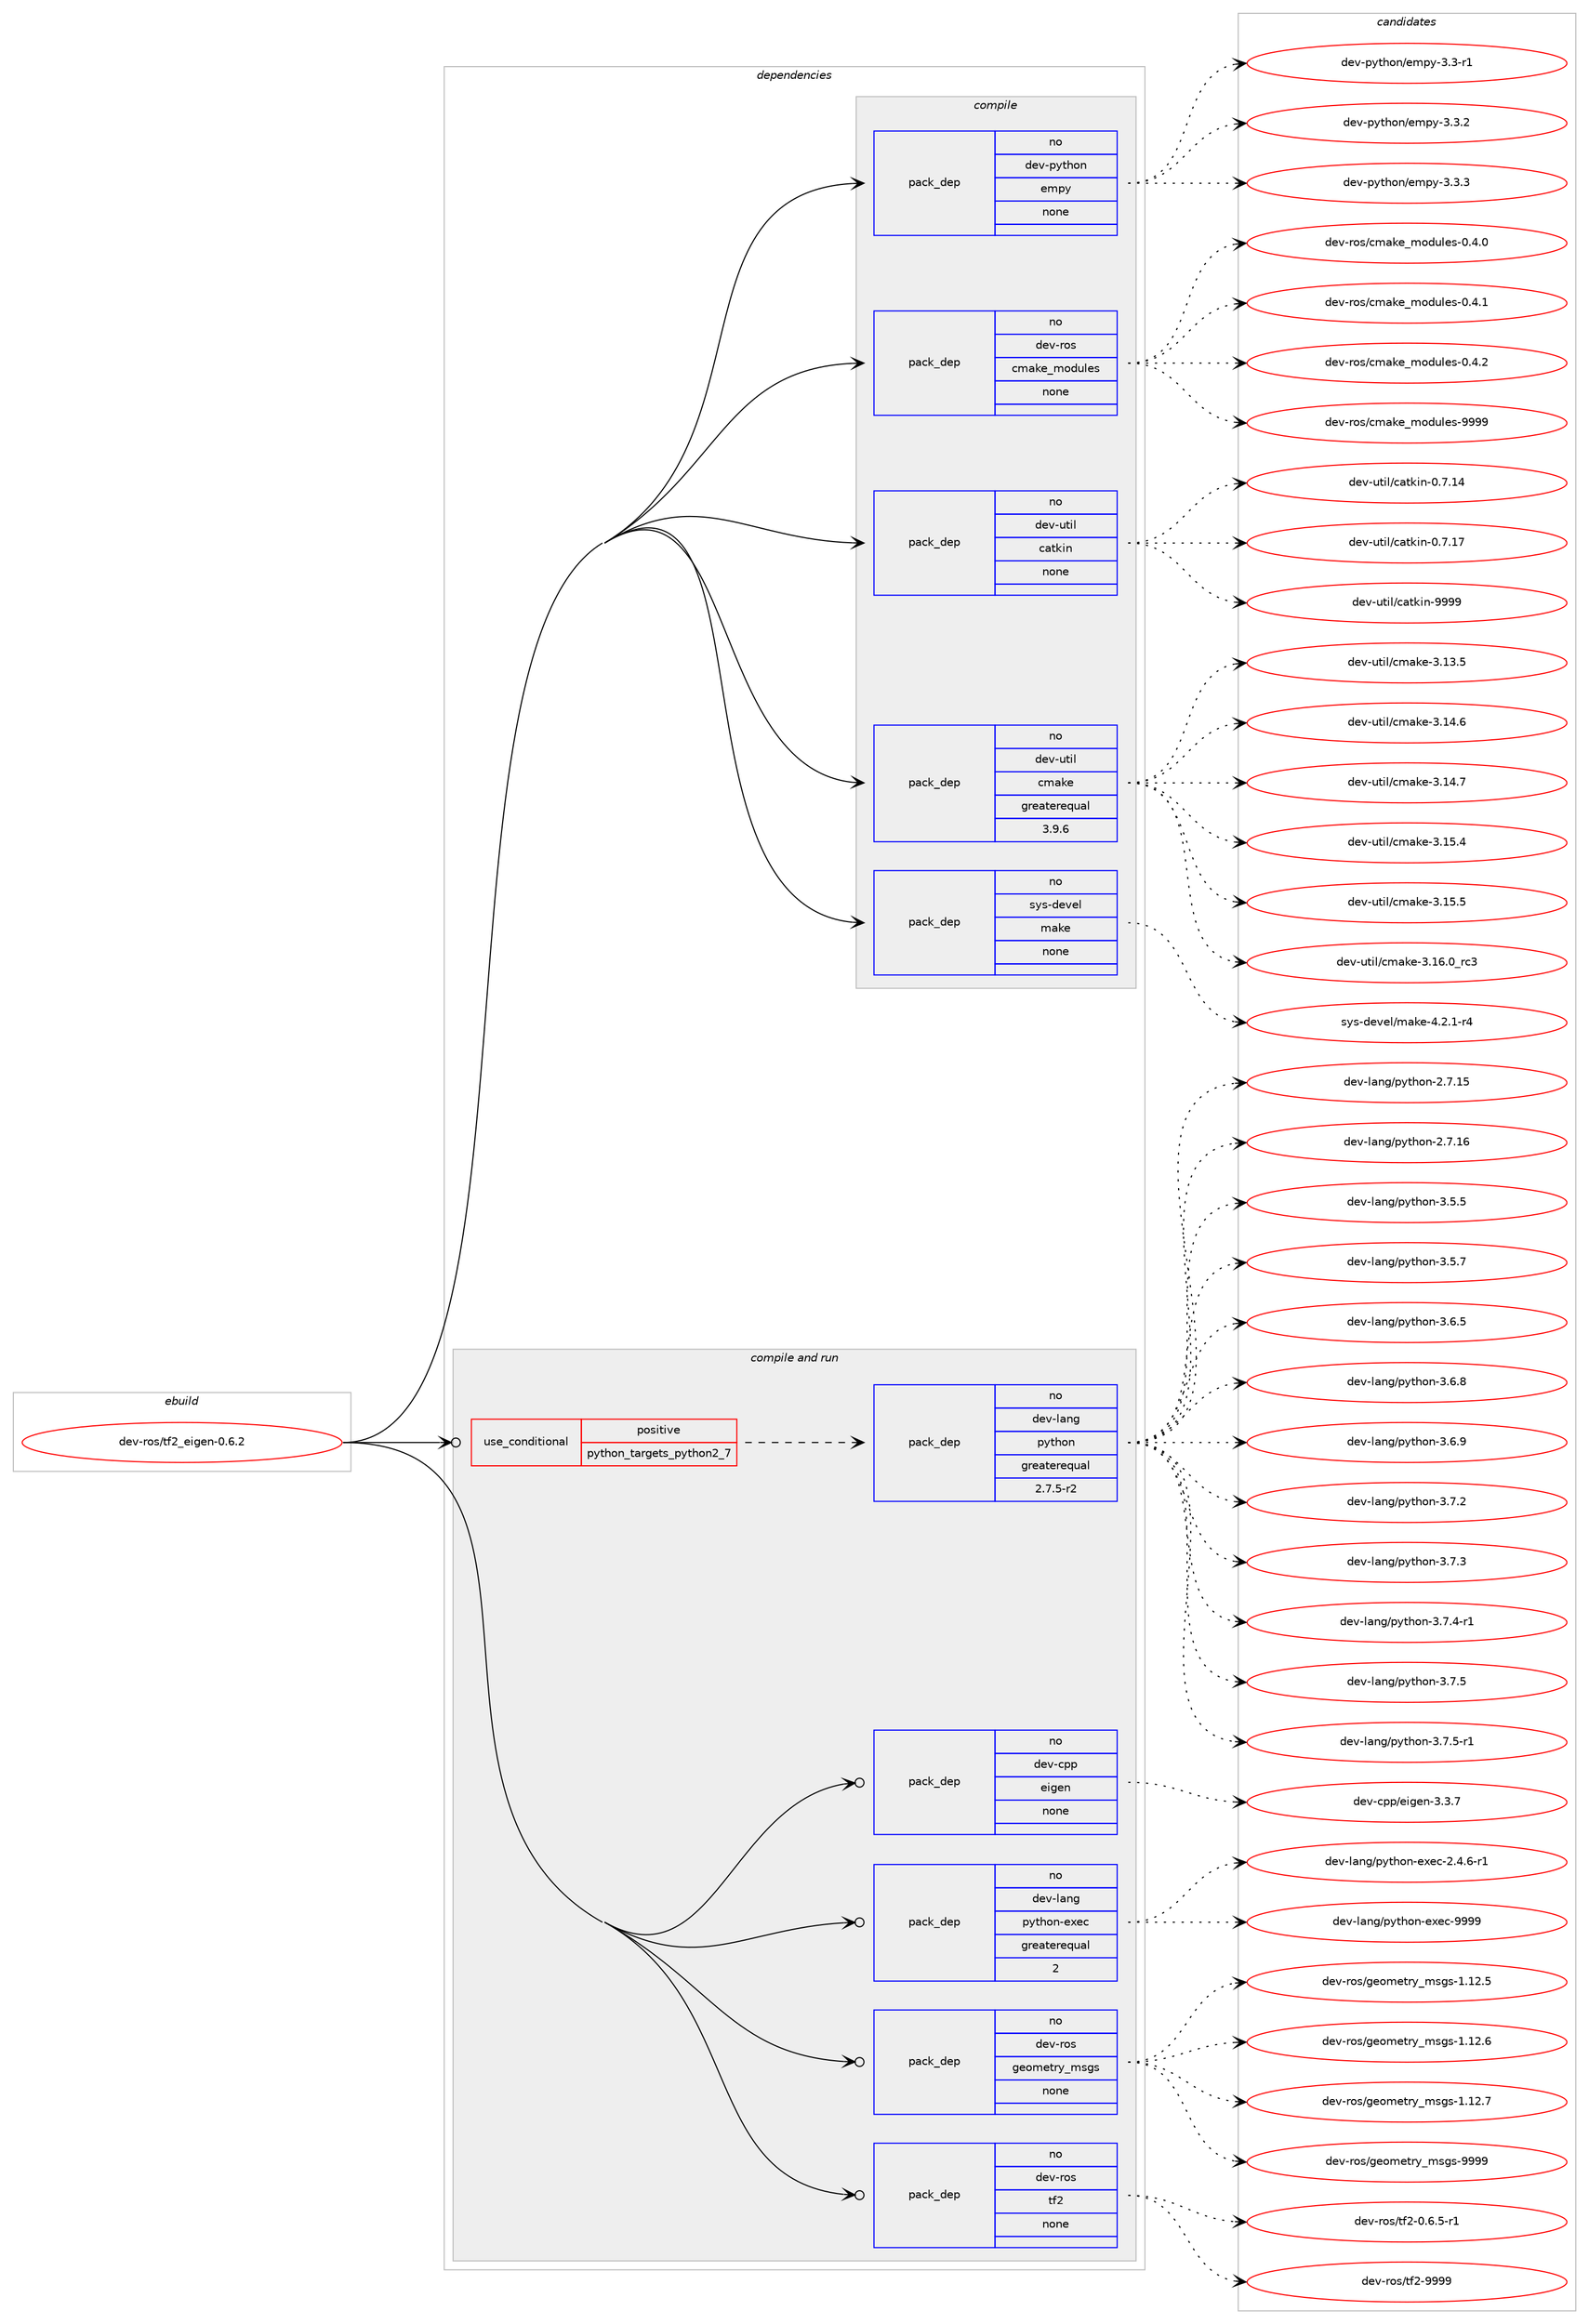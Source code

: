 digraph prolog {

# *************
# Graph options
# *************

newrank=true;
concentrate=true;
compound=true;
graph [rankdir=LR,fontname=Helvetica,fontsize=10,ranksep=1.5];#, ranksep=2.5, nodesep=0.2];
edge  [arrowhead=vee];
node  [fontname=Helvetica,fontsize=10];

# **********
# The ebuild
# **********

subgraph cluster_leftcol {
color=gray;
rank=same;
label=<<i>ebuild</i>>;
id [label="dev-ros/tf2_eigen-0.6.2", color=red, width=4, href="../dev-ros/tf2_eigen-0.6.2.svg"];
}

# ****************
# The dependencies
# ****************

subgraph cluster_midcol {
color=gray;
label=<<i>dependencies</i>>;
subgraph cluster_compile {
fillcolor="#eeeeee";
style=filled;
label=<<i>compile</i>>;
subgraph pack502786 {
dependency670891 [label=<<TABLE BORDER="0" CELLBORDER="1" CELLSPACING="0" CELLPADDING="4" WIDTH="220"><TR><TD ROWSPAN="6" CELLPADDING="30">pack_dep</TD></TR><TR><TD WIDTH="110">no</TD></TR><TR><TD>dev-python</TD></TR><TR><TD>empy</TD></TR><TR><TD>none</TD></TR><TR><TD></TD></TR></TABLE>>, shape=none, color=blue];
}
id:e -> dependency670891:w [weight=20,style="solid",arrowhead="vee"];
subgraph pack502787 {
dependency670892 [label=<<TABLE BORDER="0" CELLBORDER="1" CELLSPACING="0" CELLPADDING="4" WIDTH="220"><TR><TD ROWSPAN="6" CELLPADDING="30">pack_dep</TD></TR><TR><TD WIDTH="110">no</TD></TR><TR><TD>dev-ros</TD></TR><TR><TD>cmake_modules</TD></TR><TR><TD>none</TD></TR><TR><TD></TD></TR></TABLE>>, shape=none, color=blue];
}
id:e -> dependency670892:w [weight=20,style="solid",arrowhead="vee"];
subgraph pack502788 {
dependency670893 [label=<<TABLE BORDER="0" CELLBORDER="1" CELLSPACING="0" CELLPADDING="4" WIDTH="220"><TR><TD ROWSPAN="6" CELLPADDING="30">pack_dep</TD></TR><TR><TD WIDTH="110">no</TD></TR><TR><TD>dev-util</TD></TR><TR><TD>catkin</TD></TR><TR><TD>none</TD></TR><TR><TD></TD></TR></TABLE>>, shape=none, color=blue];
}
id:e -> dependency670893:w [weight=20,style="solid",arrowhead="vee"];
subgraph pack502789 {
dependency670894 [label=<<TABLE BORDER="0" CELLBORDER="1" CELLSPACING="0" CELLPADDING="4" WIDTH="220"><TR><TD ROWSPAN="6" CELLPADDING="30">pack_dep</TD></TR><TR><TD WIDTH="110">no</TD></TR><TR><TD>dev-util</TD></TR><TR><TD>cmake</TD></TR><TR><TD>greaterequal</TD></TR><TR><TD>3.9.6</TD></TR></TABLE>>, shape=none, color=blue];
}
id:e -> dependency670894:w [weight=20,style="solid",arrowhead="vee"];
subgraph pack502790 {
dependency670895 [label=<<TABLE BORDER="0" CELLBORDER="1" CELLSPACING="0" CELLPADDING="4" WIDTH="220"><TR><TD ROWSPAN="6" CELLPADDING="30">pack_dep</TD></TR><TR><TD WIDTH="110">no</TD></TR><TR><TD>sys-devel</TD></TR><TR><TD>make</TD></TR><TR><TD>none</TD></TR><TR><TD></TD></TR></TABLE>>, shape=none, color=blue];
}
id:e -> dependency670895:w [weight=20,style="solid",arrowhead="vee"];
}
subgraph cluster_compileandrun {
fillcolor="#eeeeee";
style=filled;
label=<<i>compile and run</i>>;
subgraph cond156199 {
dependency670896 [label=<<TABLE BORDER="0" CELLBORDER="1" CELLSPACING="0" CELLPADDING="4"><TR><TD ROWSPAN="3" CELLPADDING="10">use_conditional</TD></TR><TR><TD>positive</TD></TR><TR><TD>python_targets_python2_7</TD></TR></TABLE>>, shape=none, color=red];
subgraph pack502791 {
dependency670897 [label=<<TABLE BORDER="0" CELLBORDER="1" CELLSPACING="0" CELLPADDING="4" WIDTH="220"><TR><TD ROWSPAN="6" CELLPADDING="30">pack_dep</TD></TR><TR><TD WIDTH="110">no</TD></TR><TR><TD>dev-lang</TD></TR><TR><TD>python</TD></TR><TR><TD>greaterequal</TD></TR><TR><TD>2.7.5-r2</TD></TR></TABLE>>, shape=none, color=blue];
}
dependency670896:e -> dependency670897:w [weight=20,style="dashed",arrowhead="vee"];
}
id:e -> dependency670896:w [weight=20,style="solid",arrowhead="odotvee"];
subgraph pack502792 {
dependency670898 [label=<<TABLE BORDER="0" CELLBORDER="1" CELLSPACING="0" CELLPADDING="4" WIDTH="220"><TR><TD ROWSPAN="6" CELLPADDING="30">pack_dep</TD></TR><TR><TD WIDTH="110">no</TD></TR><TR><TD>dev-cpp</TD></TR><TR><TD>eigen</TD></TR><TR><TD>none</TD></TR><TR><TD></TD></TR></TABLE>>, shape=none, color=blue];
}
id:e -> dependency670898:w [weight=20,style="solid",arrowhead="odotvee"];
subgraph pack502793 {
dependency670899 [label=<<TABLE BORDER="0" CELLBORDER="1" CELLSPACING="0" CELLPADDING="4" WIDTH="220"><TR><TD ROWSPAN="6" CELLPADDING="30">pack_dep</TD></TR><TR><TD WIDTH="110">no</TD></TR><TR><TD>dev-lang</TD></TR><TR><TD>python-exec</TD></TR><TR><TD>greaterequal</TD></TR><TR><TD>2</TD></TR></TABLE>>, shape=none, color=blue];
}
id:e -> dependency670899:w [weight=20,style="solid",arrowhead="odotvee"];
subgraph pack502794 {
dependency670900 [label=<<TABLE BORDER="0" CELLBORDER="1" CELLSPACING="0" CELLPADDING="4" WIDTH="220"><TR><TD ROWSPAN="6" CELLPADDING="30">pack_dep</TD></TR><TR><TD WIDTH="110">no</TD></TR><TR><TD>dev-ros</TD></TR><TR><TD>geometry_msgs</TD></TR><TR><TD>none</TD></TR><TR><TD></TD></TR></TABLE>>, shape=none, color=blue];
}
id:e -> dependency670900:w [weight=20,style="solid",arrowhead="odotvee"];
subgraph pack502795 {
dependency670901 [label=<<TABLE BORDER="0" CELLBORDER="1" CELLSPACING="0" CELLPADDING="4" WIDTH="220"><TR><TD ROWSPAN="6" CELLPADDING="30">pack_dep</TD></TR><TR><TD WIDTH="110">no</TD></TR><TR><TD>dev-ros</TD></TR><TR><TD>tf2</TD></TR><TR><TD>none</TD></TR><TR><TD></TD></TR></TABLE>>, shape=none, color=blue];
}
id:e -> dependency670901:w [weight=20,style="solid",arrowhead="odotvee"];
}
subgraph cluster_run {
fillcolor="#eeeeee";
style=filled;
label=<<i>run</i>>;
}
}

# **************
# The candidates
# **************

subgraph cluster_choices {
rank=same;
color=gray;
label=<<i>candidates</i>>;

subgraph choice502786 {
color=black;
nodesep=1;
choice1001011184511212111610411111047101109112121455146514511449 [label="dev-python/empy-3.3-r1", color=red, width=4,href="../dev-python/empy-3.3-r1.svg"];
choice1001011184511212111610411111047101109112121455146514650 [label="dev-python/empy-3.3.2", color=red, width=4,href="../dev-python/empy-3.3.2.svg"];
choice1001011184511212111610411111047101109112121455146514651 [label="dev-python/empy-3.3.3", color=red, width=4,href="../dev-python/empy-3.3.3.svg"];
dependency670891:e -> choice1001011184511212111610411111047101109112121455146514511449:w [style=dotted,weight="100"];
dependency670891:e -> choice1001011184511212111610411111047101109112121455146514650:w [style=dotted,weight="100"];
dependency670891:e -> choice1001011184511212111610411111047101109112121455146514651:w [style=dotted,weight="100"];
}
subgraph choice502787 {
color=black;
nodesep=1;
choice1001011184511411111547991099710710195109111100117108101115454846524648 [label="dev-ros/cmake_modules-0.4.0", color=red, width=4,href="../dev-ros/cmake_modules-0.4.0.svg"];
choice1001011184511411111547991099710710195109111100117108101115454846524649 [label="dev-ros/cmake_modules-0.4.1", color=red, width=4,href="../dev-ros/cmake_modules-0.4.1.svg"];
choice1001011184511411111547991099710710195109111100117108101115454846524650 [label="dev-ros/cmake_modules-0.4.2", color=red, width=4,href="../dev-ros/cmake_modules-0.4.2.svg"];
choice10010111845114111115479910997107101951091111001171081011154557575757 [label="dev-ros/cmake_modules-9999", color=red, width=4,href="../dev-ros/cmake_modules-9999.svg"];
dependency670892:e -> choice1001011184511411111547991099710710195109111100117108101115454846524648:w [style=dotted,weight="100"];
dependency670892:e -> choice1001011184511411111547991099710710195109111100117108101115454846524649:w [style=dotted,weight="100"];
dependency670892:e -> choice1001011184511411111547991099710710195109111100117108101115454846524650:w [style=dotted,weight="100"];
dependency670892:e -> choice10010111845114111115479910997107101951091111001171081011154557575757:w [style=dotted,weight="100"];
}
subgraph choice502788 {
color=black;
nodesep=1;
choice1001011184511711610510847999711610710511045484655464952 [label="dev-util/catkin-0.7.14", color=red, width=4,href="../dev-util/catkin-0.7.14.svg"];
choice1001011184511711610510847999711610710511045484655464955 [label="dev-util/catkin-0.7.17", color=red, width=4,href="../dev-util/catkin-0.7.17.svg"];
choice100101118451171161051084799971161071051104557575757 [label="dev-util/catkin-9999", color=red, width=4,href="../dev-util/catkin-9999.svg"];
dependency670893:e -> choice1001011184511711610510847999711610710511045484655464952:w [style=dotted,weight="100"];
dependency670893:e -> choice1001011184511711610510847999711610710511045484655464955:w [style=dotted,weight="100"];
dependency670893:e -> choice100101118451171161051084799971161071051104557575757:w [style=dotted,weight="100"];
}
subgraph choice502789 {
color=black;
nodesep=1;
choice1001011184511711610510847991099710710145514649514653 [label="dev-util/cmake-3.13.5", color=red, width=4,href="../dev-util/cmake-3.13.5.svg"];
choice1001011184511711610510847991099710710145514649524654 [label="dev-util/cmake-3.14.6", color=red, width=4,href="../dev-util/cmake-3.14.6.svg"];
choice1001011184511711610510847991099710710145514649524655 [label="dev-util/cmake-3.14.7", color=red, width=4,href="../dev-util/cmake-3.14.7.svg"];
choice1001011184511711610510847991099710710145514649534652 [label="dev-util/cmake-3.15.4", color=red, width=4,href="../dev-util/cmake-3.15.4.svg"];
choice1001011184511711610510847991099710710145514649534653 [label="dev-util/cmake-3.15.5", color=red, width=4,href="../dev-util/cmake-3.15.5.svg"];
choice1001011184511711610510847991099710710145514649544648951149951 [label="dev-util/cmake-3.16.0_rc3", color=red, width=4,href="../dev-util/cmake-3.16.0_rc3.svg"];
dependency670894:e -> choice1001011184511711610510847991099710710145514649514653:w [style=dotted,weight="100"];
dependency670894:e -> choice1001011184511711610510847991099710710145514649524654:w [style=dotted,weight="100"];
dependency670894:e -> choice1001011184511711610510847991099710710145514649524655:w [style=dotted,weight="100"];
dependency670894:e -> choice1001011184511711610510847991099710710145514649534652:w [style=dotted,weight="100"];
dependency670894:e -> choice1001011184511711610510847991099710710145514649534653:w [style=dotted,weight="100"];
dependency670894:e -> choice1001011184511711610510847991099710710145514649544648951149951:w [style=dotted,weight="100"];
}
subgraph choice502790 {
color=black;
nodesep=1;
choice1151211154510010111810110847109971071014552465046494511452 [label="sys-devel/make-4.2.1-r4", color=red, width=4,href="../sys-devel/make-4.2.1-r4.svg"];
dependency670895:e -> choice1151211154510010111810110847109971071014552465046494511452:w [style=dotted,weight="100"];
}
subgraph choice502791 {
color=black;
nodesep=1;
choice10010111845108971101034711212111610411111045504655464953 [label="dev-lang/python-2.7.15", color=red, width=4,href="../dev-lang/python-2.7.15.svg"];
choice10010111845108971101034711212111610411111045504655464954 [label="dev-lang/python-2.7.16", color=red, width=4,href="../dev-lang/python-2.7.16.svg"];
choice100101118451089711010347112121116104111110455146534653 [label="dev-lang/python-3.5.5", color=red, width=4,href="../dev-lang/python-3.5.5.svg"];
choice100101118451089711010347112121116104111110455146534655 [label="dev-lang/python-3.5.7", color=red, width=4,href="../dev-lang/python-3.5.7.svg"];
choice100101118451089711010347112121116104111110455146544653 [label="dev-lang/python-3.6.5", color=red, width=4,href="../dev-lang/python-3.6.5.svg"];
choice100101118451089711010347112121116104111110455146544656 [label="dev-lang/python-3.6.8", color=red, width=4,href="../dev-lang/python-3.6.8.svg"];
choice100101118451089711010347112121116104111110455146544657 [label="dev-lang/python-3.6.9", color=red, width=4,href="../dev-lang/python-3.6.9.svg"];
choice100101118451089711010347112121116104111110455146554650 [label="dev-lang/python-3.7.2", color=red, width=4,href="../dev-lang/python-3.7.2.svg"];
choice100101118451089711010347112121116104111110455146554651 [label="dev-lang/python-3.7.3", color=red, width=4,href="../dev-lang/python-3.7.3.svg"];
choice1001011184510897110103471121211161041111104551465546524511449 [label="dev-lang/python-3.7.4-r1", color=red, width=4,href="../dev-lang/python-3.7.4-r1.svg"];
choice100101118451089711010347112121116104111110455146554653 [label="dev-lang/python-3.7.5", color=red, width=4,href="../dev-lang/python-3.7.5.svg"];
choice1001011184510897110103471121211161041111104551465546534511449 [label="dev-lang/python-3.7.5-r1", color=red, width=4,href="../dev-lang/python-3.7.5-r1.svg"];
dependency670897:e -> choice10010111845108971101034711212111610411111045504655464953:w [style=dotted,weight="100"];
dependency670897:e -> choice10010111845108971101034711212111610411111045504655464954:w [style=dotted,weight="100"];
dependency670897:e -> choice100101118451089711010347112121116104111110455146534653:w [style=dotted,weight="100"];
dependency670897:e -> choice100101118451089711010347112121116104111110455146534655:w [style=dotted,weight="100"];
dependency670897:e -> choice100101118451089711010347112121116104111110455146544653:w [style=dotted,weight="100"];
dependency670897:e -> choice100101118451089711010347112121116104111110455146544656:w [style=dotted,weight="100"];
dependency670897:e -> choice100101118451089711010347112121116104111110455146544657:w [style=dotted,weight="100"];
dependency670897:e -> choice100101118451089711010347112121116104111110455146554650:w [style=dotted,weight="100"];
dependency670897:e -> choice100101118451089711010347112121116104111110455146554651:w [style=dotted,weight="100"];
dependency670897:e -> choice1001011184510897110103471121211161041111104551465546524511449:w [style=dotted,weight="100"];
dependency670897:e -> choice100101118451089711010347112121116104111110455146554653:w [style=dotted,weight="100"];
dependency670897:e -> choice1001011184510897110103471121211161041111104551465546534511449:w [style=dotted,weight="100"];
}
subgraph choice502792 {
color=black;
nodesep=1;
choice100101118459911211247101105103101110455146514655 [label="dev-cpp/eigen-3.3.7", color=red, width=4,href="../dev-cpp/eigen-3.3.7.svg"];
dependency670898:e -> choice100101118459911211247101105103101110455146514655:w [style=dotted,weight="100"];
}
subgraph choice502793 {
color=black;
nodesep=1;
choice10010111845108971101034711212111610411111045101120101994550465246544511449 [label="dev-lang/python-exec-2.4.6-r1", color=red, width=4,href="../dev-lang/python-exec-2.4.6-r1.svg"];
choice10010111845108971101034711212111610411111045101120101994557575757 [label="dev-lang/python-exec-9999", color=red, width=4,href="../dev-lang/python-exec-9999.svg"];
dependency670899:e -> choice10010111845108971101034711212111610411111045101120101994550465246544511449:w [style=dotted,weight="100"];
dependency670899:e -> choice10010111845108971101034711212111610411111045101120101994557575757:w [style=dotted,weight="100"];
}
subgraph choice502794 {
color=black;
nodesep=1;
choice10010111845114111115471031011111091011161141219510911510311545494649504653 [label="dev-ros/geometry_msgs-1.12.5", color=red, width=4,href="../dev-ros/geometry_msgs-1.12.5.svg"];
choice10010111845114111115471031011111091011161141219510911510311545494649504654 [label="dev-ros/geometry_msgs-1.12.6", color=red, width=4,href="../dev-ros/geometry_msgs-1.12.6.svg"];
choice10010111845114111115471031011111091011161141219510911510311545494649504655 [label="dev-ros/geometry_msgs-1.12.7", color=red, width=4,href="../dev-ros/geometry_msgs-1.12.7.svg"];
choice1001011184511411111547103101111109101116114121951091151031154557575757 [label="dev-ros/geometry_msgs-9999", color=red, width=4,href="../dev-ros/geometry_msgs-9999.svg"];
dependency670900:e -> choice10010111845114111115471031011111091011161141219510911510311545494649504653:w [style=dotted,weight="100"];
dependency670900:e -> choice10010111845114111115471031011111091011161141219510911510311545494649504654:w [style=dotted,weight="100"];
dependency670900:e -> choice10010111845114111115471031011111091011161141219510911510311545494649504655:w [style=dotted,weight="100"];
dependency670900:e -> choice1001011184511411111547103101111109101116114121951091151031154557575757:w [style=dotted,weight="100"];
}
subgraph choice502795 {
color=black;
nodesep=1;
choice1001011184511411111547116102504548465446534511449 [label="dev-ros/tf2-0.6.5-r1", color=red, width=4,href="../dev-ros/tf2-0.6.5-r1.svg"];
choice1001011184511411111547116102504557575757 [label="dev-ros/tf2-9999", color=red, width=4,href="../dev-ros/tf2-9999.svg"];
dependency670901:e -> choice1001011184511411111547116102504548465446534511449:w [style=dotted,weight="100"];
dependency670901:e -> choice1001011184511411111547116102504557575757:w [style=dotted,weight="100"];
}
}

}
